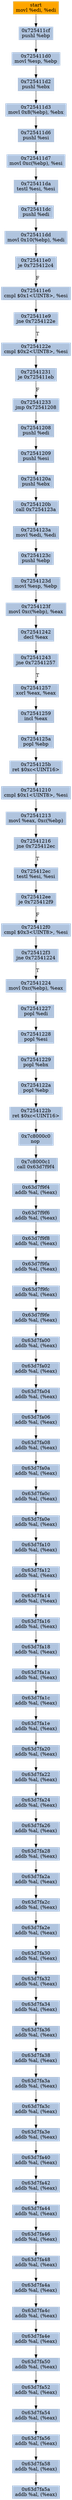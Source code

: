 digraph G {
node[shape=rectangle,style=filled,fillcolor=lightsteelblue,color=lightsteelblue]
bgcolor="transparent"
a0x725411cdmovl_edi_edi[label="start\nmovl %edi, %edi",color="lightgrey",fillcolor="orange"];
a0x725411cfpushl_ebp[label="0x725411cf\npushl %ebp"];
a0x725411d0movl_esp_ebp[label="0x725411d0\nmovl %esp, %ebp"];
a0x725411d2pushl_ebx[label="0x725411d2\npushl %ebx"];
a0x725411d3movl_0x8ebp__ebx[label="0x725411d3\nmovl 0x8(%ebp), %ebx"];
a0x725411d6pushl_esi[label="0x725411d6\npushl %esi"];
a0x725411d7movl_0xcebp__esi[label="0x725411d7\nmovl 0xc(%ebp), %esi"];
a0x725411datestl_esi_esi[label="0x725411da\ntestl %esi, %esi"];
a0x725411dcpushl_edi[label="0x725411dc\npushl %edi"];
a0x725411ddmovl_0x10ebp__edi[label="0x725411dd\nmovl 0x10(%ebp), %edi"];
a0x725411e0je_0x725412c4[label="0x725411e0\nje 0x725412c4"];
a0x725411e6cmpl_0x1UINT8_esi[label="0x725411e6\ncmpl $0x1<UINT8>, %esi"];
a0x725411e9jne_0x7254122e[label="0x725411e9\njne 0x7254122e"];
a0x7254122ecmpl_0x2UINT8_esi[label="0x7254122e\ncmpl $0x2<UINT8>, %esi"];
a0x72541231je_0x725411eb[label="0x72541231\nje 0x725411eb"];
a0x72541233jmp_0x72541208[label="0x72541233\njmp 0x72541208"];
a0x72541208pushl_edi[label="0x72541208\npushl %edi"];
a0x72541209pushl_esi[label="0x72541209\npushl %esi"];
a0x7254120apushl_ebx[label="0x7254120a\npushl %ebx"];
a0x7254120bcall_0x7254123a[label="0x7254120b\ncall 0x7254123a"];
a0x7254123amovl_edi_edi[label="0x7254123a\nmovl %edi, %edi"];
a0x7254123cpushl_ebp[label="0x7254123c\npushl %ebp"];
a0x7254123dmovl_esp_ebp[label="0x7254123d\nmovl %esp, %ebp"];
a0x7254123fmovl_0xcebp__eax[label="0x7254123f\nmovl 0xc(%ebp), %eax"];
a0x72541242decl_eax[label="0x72541242\ndecl %eax"];
a0x72541243jne_0x72541257[label="0x72541243\njne 0x72541257"];
a0x72541257xorl_eax_eax[label="0x72541257\nxorl %eax, %eax"];
a0x72541259incl_eax[label="0x72541259\nincl %eax"];
a0x7254125apopl_ebp[label="0x7254125a\npopl %ebp"];
a0x7254125bret_0xcUINT16[label="0x7254125b\nret $0xc<UINT16>"];
a0x72541210cmpl_0x1UINT8_esi[label="0x72541210\ncmpl $0x1<UINT8>, %esi"];
a0x72541213movl_eax_0xcebp_[label="0x72541213\nmovl %eax, 0xc(%ebp)"];
a0x72541216jne_0x725412ec[label="0x72541216\njne 0x725412ec"];
a0x725412ectestl_esi_esi[label="0x725412ec\ntestl %esi, %esi"];
a0x725412eeje_0x725412f9[label="0x725412ee\nje 0x725412f9"];
a0x725412f0cmpl_0x3UINT8_esi[label="0x725412f0\ncmpl $0x3<UINT8>, %esi"];
a0x725412f3jne_0x72541224[label="0x725412f3\njne 0x72541224"];
a0x72541224movl_0xcebp__eax[label="0x72541224\nmovl 0xc(%ebp), %eax"];
a0x72541227popl_edi[label="0x72541227\npopl %edi"];
a0x72541228popl_esi[label="0x72541228\npopl %esi"];
a0x72541229popl_ebx[label="0x72541229\npopl %ebx"];
a0x7254122apopl_ebp[label="0x7254122a\npopl %ebp"];
a0x7254122bret_0xcUINT16[label="0x7254122b\nret $0xc<UINT16>"];
a0x7c8000c0nop_[label="0x7c8000c0\nnop "];
a0x7c8000c1call_0x63d7f9f4[label="0x7c8000c1\ncall 0x63d7f9f4"];
a0x63d7f9f4addb_al_eax_[label="0x63d7f9f4\naddb %al, (%eax)"];
a0x63d7f9f6addb_al_eax_[label="0x63d7f9f6\naddb %al, (%eax)"];
a0x63d7f9f8addb_al_eax_[label="0x63d7f9f8\naddb %al, (%eax)"];
a0x63d7f9faaddb_al_eax_[label="0x63d7f9fa\naddb %al, (%eax)"];
a0x63d7f9fcaddb_al_eax_[label="0x63d7f9fc\naddb %al, (%eax)"];
a0x63d7f9feaddb_al_eax_[label="0x63d7f9fe\naddb %al, (%eax)"];
a0x63d7fa00addb_al_eax_[label="0x63d7fa00\naddb %al, (%eax)"];
a0x63d7fa02addb_al_eax_[label="0x63d7fa02\naddb %al, (%eax)"];
a0x63d7fa04addb_al_eax_[label="0x63d7fa04\naddb %al, (%eax)"];
a0x63d7fa06addb_al_eax_[label="0x63d7fa06\naddb %al, (%eax)"];
a0x63d7fa08addb_al_eax_[label="0x63d7fa08\naddb %al, (%eax)"];
a0x63d7fa0aaddb_al_eax_[label="0x63d7fa0a\naddb %al, (%eax)"];
a0x63d7fa0caddb_al_eax_[label="0x63d7fa0c\naddb %al, (%eax)"];
a0x63d7fa0eaddb_al_eax_[label="0x63d7fa0e\naddb %al, (%eax)"];
a0x63d7fa10addb_al_eax_[label="0x63d7fa10\naddb %al, (%eax)"];
a0x63d7fa12addb_al_eax_[label="0x63d7fa12\naddb %al, (%eax)"];
a0x63d7fa14addb_al_eax_[label="0x63d7fa14\naddb %al, (%eax)"];
a0x63d7fa16addb_al_eax_[label="0x63d7fa16\naddb %al, (%eax)"];
a0x63d7fa18addb_al_eax_[label="0x63d7fa18\naddb %al, (%eax)"];
a0x63d7fa1aaddb_al_eax_[label="0x63d7fa1a\naddb %al, (%eax)"];
a0x63d7fa1caddb_al_eax_[label="0x63d7fa1c\naddb %al, (%eax)"];
a0x63d7fa1eaddb_al_eax_[label="0x63d7fa1e\naddb %al, (%eax)"];
a0x63d7fa20addb_al_eax_[label="0x63d7fa20\naddb %al, (%eax)"];
a0x63d7fa22addb_al_eax_[label="0x63d7fa22\naddb %al, (%eax)"];
a0x63d7fa24addb_al_eax_[label="0x63d7fa24\naddb %al, (%eax)"];
a0x63d7fa26addb_al_eax_[label="0x63d7fa26\naddb %al, (%eax)"];
a0x63d7fa28addb_al_eax_[label="0x63d7fa28\naddb %al, (%eax)"];
a0x63d7fa2aaddb_al_eax_[label="0x63d7fa2a\naddb %al, (%eax)"];
a0x63d7fa2caddb_al_eax_[label="0x63d7fa2c\naddb %al, (%eax)"];
a0x63d7fa2eaddb_al_eax_[label="0x63d7fa2e\naddb %al, (%eax)"];
a0x63d7fa30addb_al_eax_[label="0x63d7fa30\naddb %al, (%eax)"];
a0x63d7fa32addb_al_eax_[label="0x63d7fa32\naddb %al, (%eax)"];
a0x63d7fa34addb_al_eax_[label="0x63d7fa34\naddb %al, (%eax)"];
a0x63d7fa36addb_al_eax_[label="0x63d7fa36\naddb %al, (%eax)"];
a0x63d7fa38addb_al_eax_[label="0x63d7fa38\naddb %al, (%eax)"];
a0x63d7fa3aaddb_al_eax_[label="0x63d7fa3a\naddb %al, (%eax)"];
a0x63d7fa3caddb_al_eax_[label="0x63d7fa3c\naddb %al, (%eax)"];
a0x63d7fa3eaddb_al_eax_[label="0x63d7fa3e\naddb %al, (%eax)"];
a0x63d7fa40addb_al_eax_[label="0x63d7fa40\naddb %al, (%eax)"];
a0x63d7fa42addb_al_eax_[label="0x63d7fa42\naddb %al, (%eax)"];
a0x63d7fa44addb_al_eax_[label="0x63d7fa44\naddb %al, (%eax)"];
a0x63d7fa46addb_al_eax_[label="0x63d7fa46\naddb %al, (%eax)"];
a0x63d7fa48addb_al_eax_[label="0x63d7fa48\naddb %al, (%eax)"];
a0x63d7fa4aaddb_al_eax_[label="0x63d7fa4a\naddb %al, (%eax)"];
a0x63d7fa4caddb_al_eax_[label="0x63d7fa4c\naddb %al, (%eax)"];
a0x63d7fa4eaddb_al_eax_[label="0x63d7fa4e\naddb %al, (%eax)"];
a0x63d7fa50addb_al_eax_[label="0x63d7fa50\naddb %al, (%eax)"];
a0x63d7fa52addb_al_eax_[label="0x63d7fa52\naddb %al, (%eax)"];
a0x63d7fa54addb_al_eax_[label="0x63d7fa54\naddb %al, (%eax)"];
a0x63d7fa56addb_al_eax_[label="0x63d7fa56\naddb %al, (%eax)"];
a0x63d7fa58addb_al_eax_[label="0x63d7fa58\naddb %al, (%eax)"];
a0x63d7fa5aaddb_al_eax_[label="0x63d7fa5a\naddb %al, (%eax)"];
a0x725411cdmovl_edi_edi -> a0x725411cfpushl_ebp [color="#000000"];
a0x725411cfpushl_ebp -> a0x725411d0movl_esp_ebp [color="#000000"];
a0x725411d0movl_esp_ebp -> a0x725411d2pushl_ebx [color="#000000"];
a0x725411d2pushl_ebx -> a0x725411d3movl_0x8ebp__ebx [color="#000000"];
a0x725411d3movl_0x8ebp__ebx -> a0x725411d6pushl_esi [color="#000000"];
a0x725411d6pushl_esi -> a0x725411d7movl_0xcebp__esi [color="#000000"];
a0x725411d7movl_0xcebp__esi -> a0x725411datestl_esi_esi [color="#000000"];
a0x725411datestl_esi_esi -> a0x725411dcpushl_edi [color="#000000"];
a0x725411dcpushl_edi -> a0x725411ddmovl_0x10ebp__edi [color="#000000"];
a0x725411ddmovl_0x10ebp__edi -> a0x725411e0je_0x725412c4 [color="#000000"];
a0x725411e0je_0x725412c4 -> a0x725411e6cmpl_0x1UINT8_esi [color="#000000",label="F"];
a0x725411e6cmpl_0x1UINT8_esi -> a0x725411e9jne_0x7254122e [color="#000000"];
a0x725411e9jne_0x7254122e -> a0x7254122ecmpl_0x2UINT8_esi [color="#000000",label="T"];
a0x7254122ecmpl_0x2UINT8_esi -> a0x72541231je_0x725411eb [color="#000000"];
a0x72541231je_0x725411eb -> a0x72541233jmp_0x72541208 [color="#000000",label="F"];
a0x72541233jmp_0x72541208 -> a0x72541208pushl_edi [color="#000000"];
a0x72541208pushl_edi -> a0x72541209pushl_esi [color="#000000"];
a0x72541209pushl_esi -> a0x7254120apushl_ebx [color="#000000"];
a0x7254120apushl_ebx -> a0x7254120bcall_0x7254123a [color="#000000"];
a0x7254120bcall_0x7254123a -> a0x7254123amovl_edi_edi [color="#000000"];
a0x7254123amovl_edi_edi -> a0x7254123cpushl_ebp [color="#000000"];
a0x7254123cpushl_ebp -> a0x7254123dmovl_esp_ebp [color="#000000"];
a0x7254123dmovl_esp_ebp -> a0x7254123fmovl_0xcebp__eax [color="#000000"];
a0x7254123fmovl_0xcebp__eax -> a0x72541242decl_eax [color="#000000"];
a0x72541242decl_eax -> a0x72541243jne_0x72541257 [color="#000000"];
a0x72541243jne_0x72541257 -> a0x72541257xorl_eax_eax [color="#000000",label="T"];
a0x72541257xorl_eax_eax -> a0x72541259incl_eax [color="#000000"];
a0x72541259incl_eax -> a0x7254125apopl_ebp [color="#000000"];
a0x7254125apopl_ebp -> a0x7254125bret_0xcUINT16 [color="#000000"];
a0x7254125bret_0xcUINT16 -> a0x72541210cmpl_0x1UINT8_esi [color="#000000"];
a0x72541210cmpl_0x1UINT8_esi -> a0x72541213movl_eax_0xcebp_ [color="#000000"];
a0x72541213movl_eax_0xcebp_ -> a0x72541216jne_0x725412ec [color="#000000"];
a0x72541216jne_0x725412ec -> a0x725412ectestl_esi_esi [color="#000000",label="T"];
a0x725412ectestl_esi_esi -> a0x725412eeje_0x725412f9 [color="#000000"];
a0x725412eeje_0x725412f9 -> a0x725412f0cmpl_0x3UINT8_esi [color="#000000",label="F"];
a0x725412f0cmpl_0x3UINT8_esi -> a0x725412f3jne_0x72541224 [color="#000000"];
a0x725412f3jne_0x72541224 -> a0x72541224movl_0xcebp__eax [color="#000000",label="T"];
a0x72541224movl_0xcebp__eax -> a0x72541227popl_edi [color="#000000"];
a0x72541227popl_edi -> a0x72541228popl_esi [color="#000000"];
a0x72541228popl_esi -> a0x72541229popl_ebx [color="#000000"];
a0x72541229popl_ebx -> a0x7254122apopl_ebp [color="#000000"];
a0x7254122apopl_ebp -> a0x7254122bret_0xcUINT16 [color="#000000"];
a0x7254122bret_0xcUINT16 -> a0x7c8000c0nop_ [color="#000000"];
a0x7c8000c0nop_ -> a0x7c8000c1call_0x63d7f9f4 [color="#000000"];
a0x7c8000c1call_0x63d7f9f4 -> a0x63d7f9f4addb_al_eax_ [color="#000000"];
a0x63d7f9f4addb_al_eax_ -> a0x63d7f9f6addb_al_eax_ [color="#000000"];
a0x63d7f9f6addb_al_eax_ -> a0x63d7f9f8addb_al_eax_ [color="#000000"];
a0x63d7f9f8addb_al_eax_ -> a0x63d7f9faaddb_al_eax_ [color="#000000"];
a0x63d7f9faaddb_al_eax_ -> a0x63d7f9fcaddb_al_eax_ [color="#000000"];
a0x63d7f9fcaddb_al_eax_ -> a0x63d7f9feaddb_al_eax_ [color="#000000"];
a0x63d7f9feaddb_al_eax_ -> a0x63d7fa00addb_al_eax_ [color="#000000"];
a0x63d7fa00addb_al_eax_ -> a0x63d7fa02addb_al_eax_ [color="#000000"];
a0x63d7fa02addb_al_eax_ -> a0x63d7fa04addb_al_eax_ [color="#000000"];
a0x63d7fa04addb_al_eax_ -> a0x63d7fa06addb_al_eax_ [color="#000000"];
a0x63d7fa06addb_al_eax_ -> a0x63d7fa08addb_al_eax_ [color="#000000"];
a0x63d7fa08addb_al_eax_ -> a0x63d7fa0aaddb_al_eax_ [color="#000000"];
a0x63d7fa0aaddb_al_eax_ -> a0x63d7fa0caddb_al_eax_ [color="#000000"];
a0x63d7fa0caddb_al_eax_ -> a0x63d7fa0eaddb_al_eax_ [color="#000000"];
a0x63d7fa0eaddb_al_eax_ -> a0x63d7fa10addb_al_eax_ [color="#000000"];
a0x63d7fa10addb_al_eax_ -> a0x63d7fa12addb_al_eax_ [color="#000000"];
a0x63d7fa12addb_al_eax_ -> a0x63d7fa14addb_al_eax_ [color="#000000"];
a0x63d7fa14addb_al_eax_ -> a0x63d7fa16addb_al_eax_ [color="#000000"];
a0x63d7fa16addb_al_eax_ -> a0x63d7fa18addb_al_eax_ [color="#000000"];
a0x63d7fa18addb_al_eax_ -> a0x63d7fa1aaddb_al_eax_ [color="#000000"];
a0x63d7fa1aaddb_al_eax_ -> a0x63d7fa1caddb_al_eax_ [color="#000000"];
a0x63d7fa1caddb_al_eax_ -> a0x63d7fa1eaddb_al_eax_ [color="#000000"];
a0x63d7fa1eaddb_al_eax_ -> a0x63d7fa20addb_al_eax_ [color="#000000"];
a0x63d7fa20addb_al_eax_ -> a0x63d7fa22addb_al_eax_ [color="#000000"];
a0x63d7fa22addb_al_eax_ -> a0x63d7fa24addb_al_eax_ [color="#000000"];
a0x63d7fa24addb_al_eax_ -> a0x63d7fa26addb_al_eax_ [color="#000000"];
a0x63d7fa26addb_al_eax_ -> a0x63d7fa28addb_al_eax_ [color="#000000"];
a0x63d7fa28addb_al_eax_ -> a0x63d7fa2aaddb_al_eax_ [color="#000000"];
a0x63d7fa2aaddb_al_eax_ -> a0x63d7fa2caddb_al_eax_ [color="#000000"];
a0x63d7fa2caddb_al_eax_ -> a0x63d7fa2eaddb_al_eax_ [color="#000000"];
a0x63d7fa2eaddb_al_eax_ -> a0x63d7fa30addb_al_eax_ [color="#000000"];
a0x63d7fa30addb_al_eax_ -> a0x63d7fa32addb_al_eax_ [color="#000000"];
a0x63d7fa32addb_al_eax_ -> a0x63d7fa34addb_al_eax_ [color="#000000"];
a0x63d7fa34addb_al_eax_ -> a0x63d7fa36addb_al_eax_ [color="#000000"];
a0x63d7fa36addb_al_eax_ -> a0x63d7fa38addb_al_eax_ [color="#000000"];
a0x63d7fa38addb_al_eax_ -> a0x63d7fa3aaddb_al_eax_ [color="#000000"];
a0x63d7fa3aaddb_al_eax_ -> a0x63d7fa3caddb_al_eax_ [color="#000000"];
a0x63d7fa3caddb_al_eax_ -> a0x63d7fa3eaddb_al_eax_ [color="#000000"];
a0x63d7fa3eaddb_al_eax_ -> a0x63d7fa40addb_al_eax_ [color="#000000"];
a0x63d7fa40addb_al_eax_ -> a0x63d7fa42addb_al_eax_ [color="#000000"];
a0x63d7fa42addb_al_eax_ -> a0x63d7fa44addb_al_eax_ [color="#000000"];
a0x63d7fa44addb_al_eax_ -> a0x63d7fa46addb_al_eax_ [color="#000000"];
a0x63d7fa46addb_al_eax_ -> a0x63d7fa48addb_al_eax_ [color="#000000"];
a0x63d7fa48addb_al_eax_ -> a0x63d7fa4aaddb_al_eax_ [color="#000000"];
a0x63d7fa4aaddb_al_eax_ -> a0x63d7fa4caddb_al_eax_ [color="#000000"];
a0x63d7fa4caddb_al_eax_ -> a0x63d7fa4eaddb_al_eax_ [color="#000000"];
a0x63d7fa4eaddb_al_eax_ -> a0x63d7fa50addb_al_eax_ [color="#000000"];
a0x63d7fa50addb_al_eax_ -> a0x63d7fa52addb_al_eax_ [color="#000000"];
a0x63d7fa52addb_al_eax_ -> a0x63d7fa54addb_al_eax_ [color="#000000"];
a0x63d7fa54addb_al_eax_ -> a0x63d7fa56addb_al_eax_ [color="#000000"];
a0x63d7fa56addb_al_eax_ -> a0x63d7fa58addb_al_eax_ [color="#000000"];
a0x63d7fa58addb_al_eax_ -> a0x63d7fa5aaddb_al_eax_ [color="#000000"];
}
